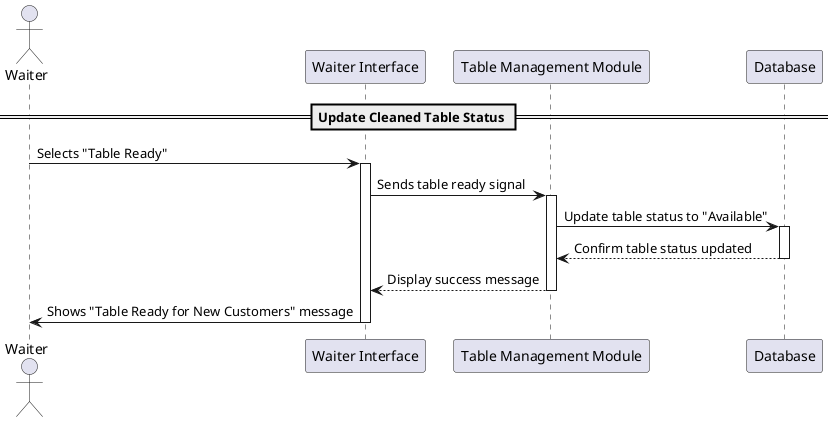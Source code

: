 @startuml
actor Waiter
participant "Waiter Interface" as WI
participant "Table Management Module" as TMM
participant "Database" as DB

== Update Cleaned Table Status ==

Waiter -> WI: Selects "Table Ready"
activate WI

WI -> TMM: Sends table ready signal
activate TMM

TMM -> DB: Update table status to "Available"
activate DB
DB --> TMM: Confirm table status updated
deactivate DB

TMM --> WI: Display success message
deactivate TMM

WI -> Waiter: Shows "Table Ready for New Customers" message
deactivate WI

@enduml